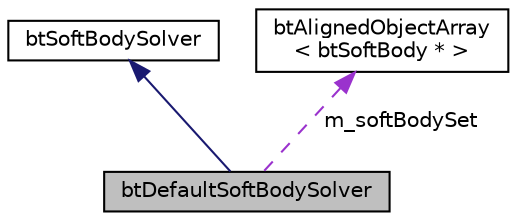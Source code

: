 digraph "btDefaultSoftBodySolver"
{
  edge [fontname="Helvetica",fontsize="10",labelfontname="Helvetica",labelfontsize="10"];
  node [fontname="Helvetica",fontsize="10",shape=record];
  Node1 [label="btDefaultSoftBodySolver",height=0.2,width=0.4,color="black", fillcolor="grey75", style="filled", fontcolor="black"];
  Node2 -> Node1 [dir="back",color="midnightblue",fontsize="10",style="solid",fontname="Helvetica"];
  Node2 [label="btSoftBodySolver",height=0.2,width=0.4,color="black", fillcolor="white", style="filled",URL="$classbt_soft_body_solver.html"];
  Node3 -> Node1 [dir="back",color="darkorchid3",fontsize="10",style="dashed",label=" m_softBodySet" ,fontname="Helvetica"];
  Node3 [label="btAlignedObjectArray\l\< btSoftBody * \>",height=0.2,width=0.4,color="black", fillcolor="white", style="filled",URL="$classbt_aligned_object_array.html"];
}
